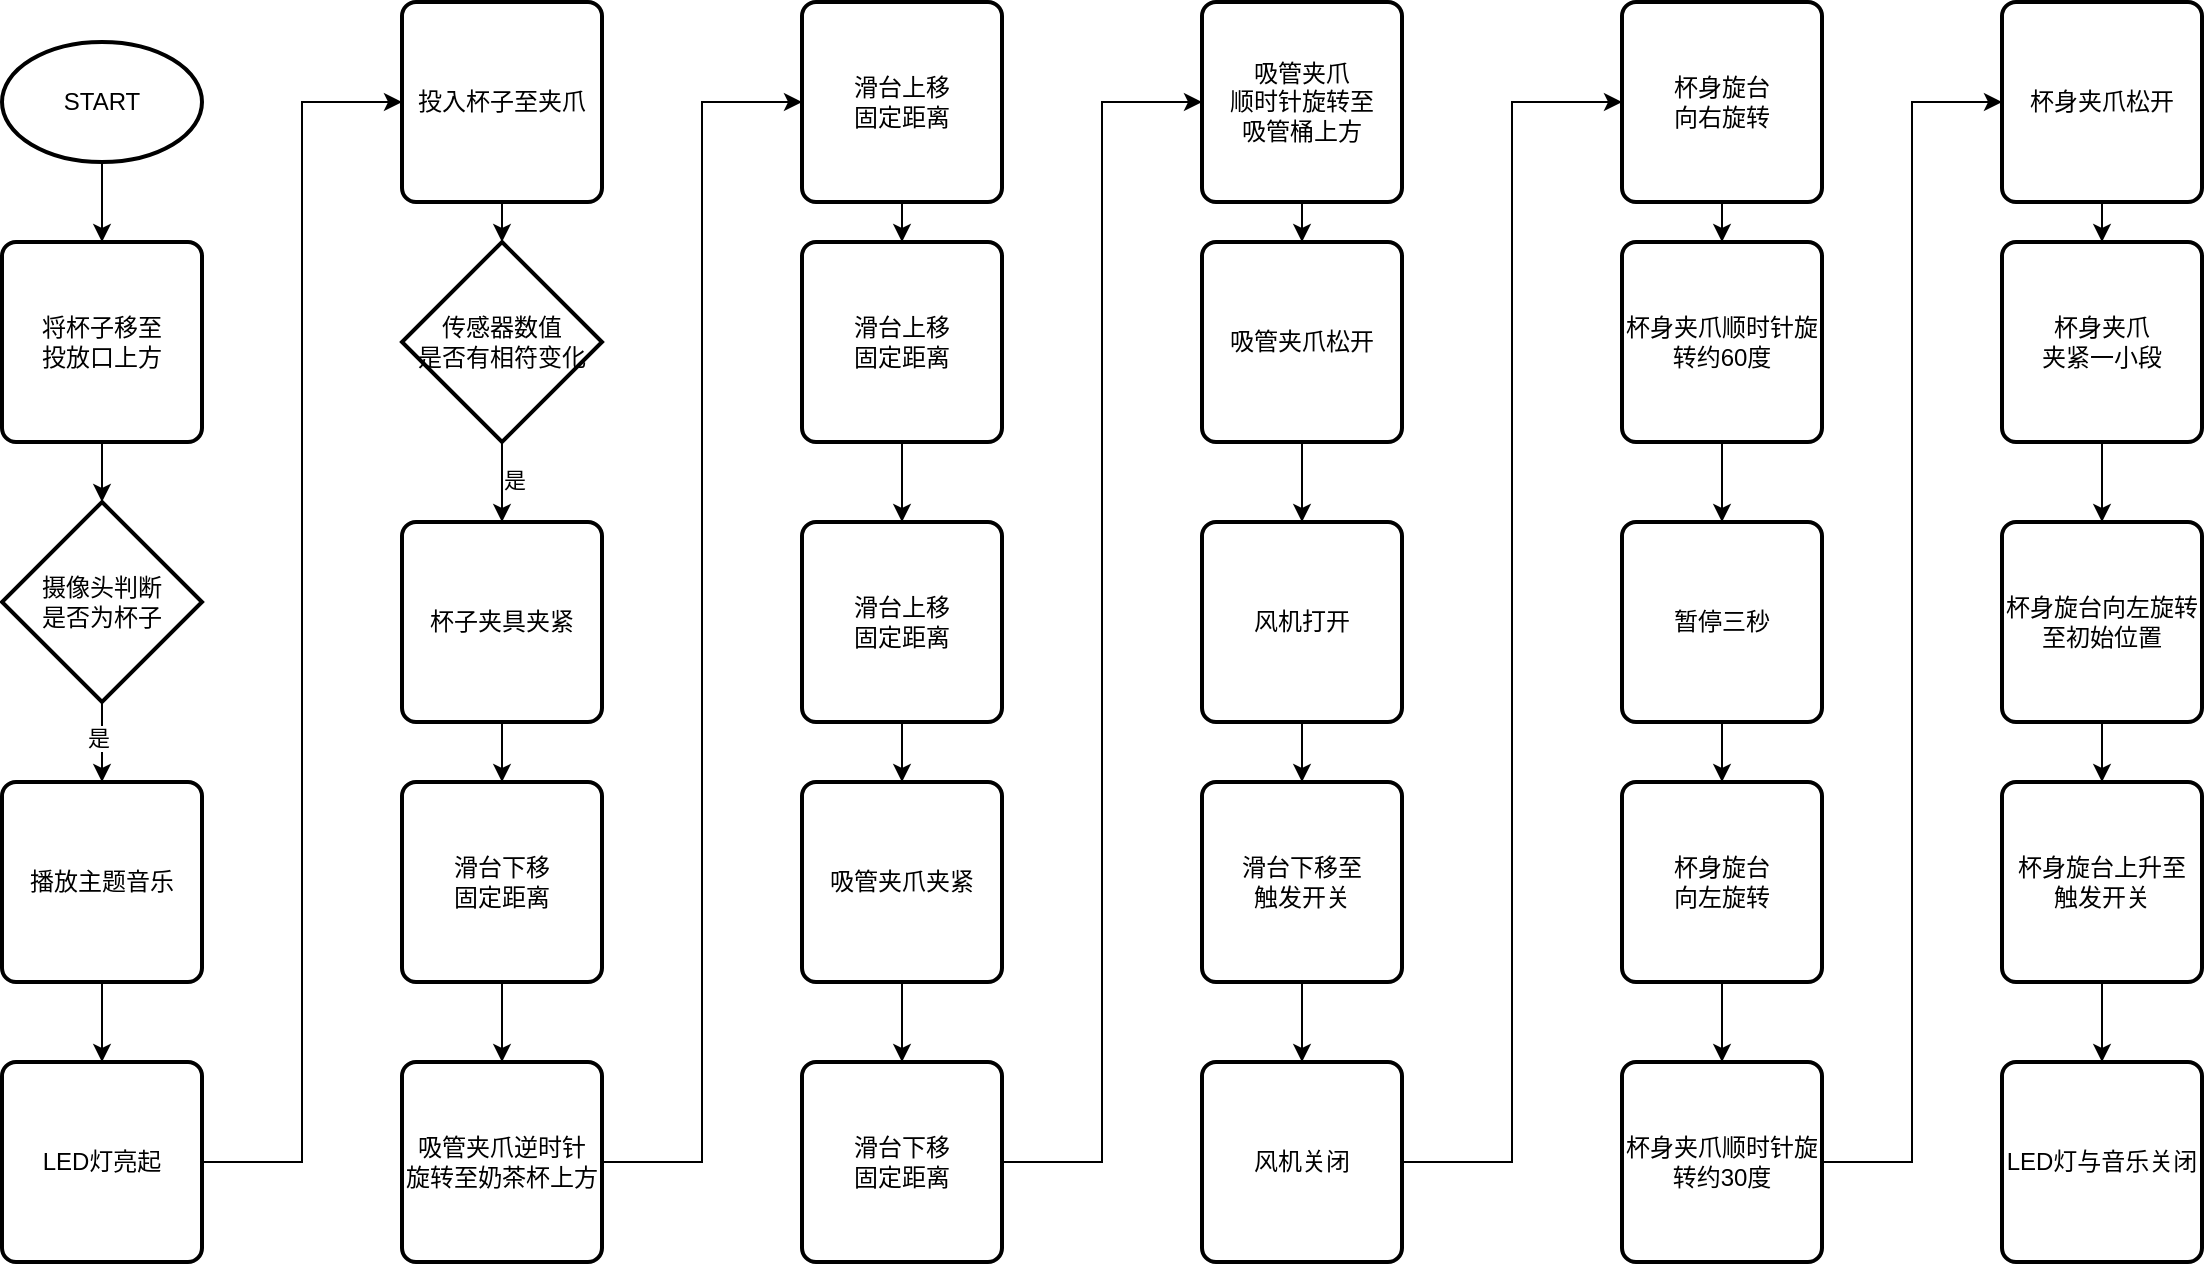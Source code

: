 <mxfile version="22.1.16" type="github">
  <diagram id="C5RBs43oDa-KdzZeNtuy" name="Page-1">
    <mxGraphModel dx="1664" dy="842" grid="1" gridSize="10" guides="1" tooltips="1" connect="1" arrows="1" fold="1" page="1" pageScale="1" pageWidth="827" pageHeight="1169" math="0" shadow="0">
      <root>
        <mxCell id="WIyWlLk6GJQsqaUBKTNV-0" />
        <mxCell id="WIyWlLk6GJQsqaUBKTNV-1" parent="WIyWlLk6GJQsqaUBKTNV-0" />
        <mxCell id="1gIPPI_e6QJm5Q1rHvWi-4" value="" style="edgeStyle=orthogonalEdgeStyle;rounded=0;orthogonalLoop=1;jettySize=auto;html=1;" edge="1" parent="WIyWlLk6GJQsqaUBKTNV-1" source="1gIPPI_e6QJm5Q1rHvWi-0" target="1gIPPI_e6QJm5Q1rHvWi-1">
          <mxGeometry relative="1" as="geometry" />
        </mxCell>
        <mxCell id="1gIPPI_e6QJm5Q1rHvWi-0" value="START" style="strokeWidth=2;html=1;shape=mxgraph.flowchart.start_1;whiteSpace=wrap;" vertex="1" parent="WIyWlLk6GJQsqaUBKTNV-1">
          <mxGeometry x="30" y="60" width="100" height="60" as="geometry" />
        </mxCell>
        <mxCell id="1gIPPI_e6QJm5Q1rHvWi-5" value="" style="edgeStyle=orthogonalEdgeStyle;rounded=0;orthogonalLoop=1;jettySize=auto;html=1;" edge="1" parent="WIyWlLk6GJQsqaUBKTNV-1" source="1gIPPI_e6QJm5Q1rHvWi-1" target="1gIPPI_e6QJm5Q1rHvWi-3">
          <mxGeometry relative="1" as="geometry" />
        </mxCell>
        <mxCell id="1gIPPI_e6QJm5Q1rHvWi-1" value="将杯子移至&lt;br&gt;投放口上方" style="rounded=1;whiteSpace=wrap;html=1;absoluteArcSize=1;arcSize=14;strokeWidth=2;" vertex="1" parent="WIyWlLk6GJQsqaUBKTNV-1">
          <mxGeometry x="30" y="160" width="100" height="100" as="geometry" />
        </mxCell>
        <mxCell id="1gIPPI_e6QJm5Q1rHvWi-7" value="" style="edgeStyle=orthogonalEdgeStyle;rounded=0;orthogonalLoop=1;jettySize=auto;html=1;" edge="1" parent="WIyWlLk6GJQsqaUBKTNV-1" source="1gIPPI_e6QJm5Q1rHvWi-3" target="1gIPPI_e6QJm5Q1rHvWi-6">
          <mxGeometry relative="1" as="geometry" />
        </mxCell>
        <mxCell id="1gIPPI_e6QJm5Q1rHvWi-11" value="是" style="edgeLabel;html=1;align=center;verticalAlign=middle;resizable=0;points=[];" vertex="1" connectable="0" parent="1gIPPI_e6QJm5Q1rHvWi-7">
          <mxGeometry x="-0.121" y="-2" relative="1" as="geometry">
            <mxPoint as="offset" />
          </mxGeometry>
        </mxCell>
        <mxCell id="1gIPPI_e6QJm5Q1rHvWi-3" value="摄像头判断&lt;br&gt;是否为杯子" style="strokeWidth=2;html=1;shape=mxgraph.flowchart.decision;whiteSpace=wrap;" vertex="1" parent="WIyWlLk6GJQsqaUBKTNV-1">
          <mxGeometry x="30" y="290" width="100" height="100" as="geometry" />
        </mxCell>
        <mxCell id="1gIPPI_e6QJm5Q1rHvWi-13" value="" style="edgeStyle=orthogonalEdgeStyle;rounded=0;orthogonalLoop=1;jettySize=auto;html=1;" edge="1" parent="WIyWlLk6GJQsqaUBKTNV-1" source="1gIPPI_e6QJm5Q1rHvWi-6" target="1gIPPI_e6QJm5Q1rHvWi-12">
          <mxGeometry relative="1" as="geometry" />
        </mxCell>
        <mxCell id="1gIPPI_e6QJm5Q1rHvWi-6" value="播放主题音乐" style="rounded=1;whiteSpace=wrap;html=1;absoluteArcSize=1;arcSize=14;strokeWidth=2;" vertex="1" parent="WIyWlLk6GJQsqaUBKTNV-1">
          <mxGeometry x="30" y="430" width="100" height="100" as="geometry" />
        </mxCell>
        <mxCell id="1gIPPI_e6QJm5Q1rHvWi-15" value="" style="edgeStyle=orthogonalEdgeStyle;rounded=0;orthogonalLoop=1;jettySize=auto;html=1;entryX=0;entryY=0.5;entryDx=0;entryDy=0;" edge="1" parent="WIyWlLk6GJQsqaUBKTNV-1" source="1gIPPI_e6QJm5Q1rHvWi-12" target="1gIPPI_e6QJm5Q1rHvWi-14">
          <mxGeometry relative="1" as="geometry" />
        </mxCell>
        <mxCell id="1gIPPI_e6QJm5Q1rHvWi-12" value="LED灯亮起" style="rounded=1;whiteSpace=wrap;html=1;absoluteArcSize=1;arcSize=14;strokeWidth=2;" vertex="1" parent="WIyWlLk6GJQsqaUBKTNV-1">
          <mxGeometry x="30" y="570" width="100" height="100" as="geometry" />
        </mxCell>
        <mxCell id="1gIPPI_e6QJm5Q1rHvWi-19" value="" style="edgeStyle=orthogonalEdgeStyle;rounded=0;orthogonalLoop=1;jettySize=auto;html=1;" edge="1" parent="WIyWlLk6GJQsqaUBKTNV-1" source="1gIPPI_e6QJm5Q1rHvWi-14" target="1gIPPI_e6QJm5Q1rHvWi-18">
          <mxGeometry relative="1" as="geometry" />
        </mxCell>
        <mxCell id="1gIPPI_e6QJm5Q1rHvWi-14" value="投入杯子至夹爪" style="rounded=1;whiteSpace=wrap;html=1;absoluteArcSize=1;arcSize=14;strokeWidth=2;" vertex="1" parent="WIyWlLk6GJQsqaUBKTNV-1">
          <mxGeometry x="230" y="40" width="100" height="100" as="geometry" />
        </mxCell>
        <mxCell id="1gIPPI_e6QJm5Q1rHvWi-21" value="" style="edgeStyle=orthogonalEdgeStyle;rounded=0;orthogonalLoop=1;jettySize=auto;html=1;" edge="1" parent="WIyWlLk6GJQsqaUBKTNV-1" source="1gIPPI_e6QJm5Q1rHvWi-18" target="1gIPPI_e6QJm5Q1rHvWi-20">
          <mxGeometry relative="1" as="geometry" />
        </mxCell>
        <mxCell id="1gIPPI_e6QJm5Q1rHvWi-22" value="是" style="edgeLabel;html=1;align=center;verticalAlign=middle;resizable=0;points=[];" vertex="1" connectable="0" parent="1gIPPI_e6QJm5Q1rHvWi-21">
          <mxGeometry x="-0.063" y="6" relative="1" as="geometry">
            <mxPoint as="offset" />
          </mxGeometry>
        </mxCell>
        <mxCell id="1gIPPI_e6QJm5Q1rHvWi-18" value="传感器数值&lt;br&gt;是否有相符变化" style="strokeWidth=2;html=1;shape=mxgraph.flowchart.decision;whiteSpace=wrap;" vertex="1" parent="WIyWlLk6GJQsqaUBKTNV-1">
          <mxGeometry x="230" y="160" width="100" height="100" as="geometry" />
        </mxCell>
        <mxCell id="1gIPPI_e6QJm5Q1rHvWi-24" value="" style="edgeStyle=orthogonalEdgeStyle;rounded=0;orthogonalLoop=1;jettySize=auto;html=1;" edge="1" parent="WIyWlLk6GJQsqaUBKTNV-1" source="1gIPPI_e6QJm5Q1rHvWi-20" target="1gIPPI_e6QJm5Q1rHvWi-23">
          <mxGeometry relative="1" as="geometry" />
        </mxCell>
        <mxCell id="1gIPPI_e6QJm5Q1rHvWi-20" value="杯子夹具夹紧" style="rounded=1;whiteSpace=wrap;html=1;absoluteArcSize=1;arcSize=14;strokeWidth=2;" vertex="1" parent="WIyWlLk6GJQsqaUBKTNV-1">
          <mxGeometry x="230" y="300" width="100" height="100" as="geometry" />
        </mxCell>
        <mxCell id="1gIPPI_e6QJm5Q1rHvWi-26" value="" style="edgeStyle=orthogonalEdgeStyle;rounded=0;orthogonalLoop=1;jettySize=auto;html=1;" edge="1" parent="WIyWlLk6GJQsqaUBKTNV-1" source="1gIPPI_e6QJm5Q1rHvWi-23" target="1gIPPI_e6QJm5Q1rHvWi-25">
          <mxGeometry relative="1" as="geometry" />
        </mxCell>
        <mxCell id="1gIPPI_e6QJm5Q1rHvWi-23" value="滑台下移&lt;br&gt;固定距离" style="rounded=1;whiteSpace=wrap;html=1;absoluteArcSize=1;arcSize=14;strokeWidth=2;" vertex="1" parent="WIyWlLk6GJQsqaUBKTNV-1">
          <mxGeometry x="230" y="430" width="100" height="100" as="geometry" />
        </mxCell>
        <mxCell id="1gIPPI_e6QJm5Q1rHvWi-28" style="edgeStyle=orthogonalEdgeStyle;rounded=0;orthogonalLoop=1;jettySize=auto;html=1;entryX=0;entryY=0.5;entryDx=0;entryDy=0;" edge="1" parent="WIyWlLk6GJQsqaUBKTNV-1" source="1gIPPI_e6QJm5Q1rHvWi-25" target="1gIPPI_e6QJm5Q1rHvWi-27">
          <mxGeometry relative="1" as="geometry" />
        </mxCell>
        <mxCell id="1gIPPI_e6QJm5Q1rHvWi-25" value="吸管夹爪逆时针&lt;br&gt;旋转至奶茶杯上方" style="rounded=1;whiteSpace=wrap;html=1;absoluteArcSize=1;arcSize=14;strokeWidth=2;" vertex="1" parent="WIyWlLk6GJQsqaUBKTNV-1">
          <mxGeometry x="230" y="570" width="100" height="100" as="geometry" />
        </mxCell>
        <mxCell id="1gIPPI_e6QJm5Q1rHvWi-30" value="" style="edgeStyle=orthogonalEdgeStyle;rounded=0;orthogonalLoop=1;jettySize=auto;html=1;" edge="1" parent="WIyWlLk6GJQsqaUBKTNV-1" source="1gIPPI_e6QJm5Q1rHvWi-27" target="1gIPPI_e6QJm5Q1rHvWi-29">
          <mxGeometry relative="1" as="geometry" />
        </mxCell>
        <mxCell id="1gIPPI_e6QJm5Q1rHvWi-27" value="滑台上移&lt;br&gt;固定距离" style="rounded=1;whiteSpace=wrap;html=1;absoluteArcSize=1;arcSize=14;strokeWidth=2;" vertex="1" parent="WIyWlLk6GJQsqaUBKTNV-1">
          <mxGeometry x="430" y="40" width="100" height="100" as="geometry" />
        </mxCell>
        <mxCell id="1gIPPI_e6QJm5Q1rHvWi-32" value="" style="edgeStyle=orthogonalEdgeStyle;rounded=0;orthogonalLoop=1;jettySize=auto;html=1;" edge="1" parent="WIyWlLk6GJQsqaUBKTNV-1" source="1gIPPI_e6QJm5Q1rHvWi-29" target="1gIPPI_e6QJm5Q1rHvWi-31">
          <mxGeometry relative="1" as="geometry" />
        </mxCell>
        <mxCell id="1gIPPI_e6QJm5Q1rHvWi-29" value="滑台上移&lt;br&gt;固定距离" style="rounded=1;whiteSpace=wrap;html=1;absoluteArcSize=1;arcSize=14;strokeWidth=2;" vertex="1" parent="WIyWlLk6GJQsqaUBKTNV-1">
          <mxGeometry x="430" y="160" width="100" height="100" as="geometry" />
        </mxCell>
        <mxCell id="1gIPPI_e6QJm5Q1rHvWi-34" value="" style="edgeStyle=orthogonalEdgeStyle;rounded=0;orthogonalLoop=1;jettySize=auto;html=1;" edge="1" parent="WIyWlLk6GJQsqaUBKTNV-1" source="1gIPPI_e6QJm5Q1rHvWi-31" target="1gIPPI_e6QJm5Q1rHvWi-33">
          <mxGeometry relative="1" as="geometry" />
        </mxCell>
        <mxCell id="1gIPPI_e6QJm5Q1rHvWi-31" value="滑台上移&lt;br&gt;固定距离" style="rounded=1;whiteSpace=wrap;html=1;absoluteArcSize=1;arcSize=14;strokeWidth=2;" vertex="1" parent="WIyWlLk6GJQsqaUBKTNV-1">
          <mxGeometry x="430" y="300" width="100" height="100" as="geometry" />
        </mxCell>
        <mxCell id="1gIPPI_e6QJm5Q1rHvWi-36" value="" style="edgeStyle=orthogonalEdgeStyle;rounded=0;orthogonalLoop=1;jettySize=auto;html=1;" edge="1" parent="WIyWlLk6GJQsqaUBKTNV-1" source="1gIPPI_e6QJm5Q1rHvWi-33" target="1gIPPI_e6QJm5Q1rHvWi-35">
          <mxGeometry relative="1" as="geometry" />
        </mxCell>
        <mxCell id="1gIPPI_e6QJm5Q1rHvWi-33" value="吸管夹爪夹紧" style="rounded=1;whiteSpace=wrap;html=1;absoluteArcSize=1;arcSize=14;strokeWidth=2;" vertex="1" parent="WIyWlLk6GJQsqaUBKTNV-1">
          <mxGeometry x="430" y="430" width="100" height="100" as="geometry" />
        </mxCell>
        <mxCell id="1gIPPI_e6QJm5Q1rHvWi-38" value="" style="edgeStyle=orthogonalEdgeStyle;rounded=0;orthogonalLoop=1;jettySize=auto;html=1;entryX=0;entryY=0.5;entryDx=0;entryDy=0;" edge="1" parent="WIyWlLk6GJQsqaUBKTNV-1" source="1gIPPI_e6QJm5Q1rHvWi-35" target="1gIPPI_e6QJm5Q1rHvWi-37">
          <mxGeometry relative="1" as="geometry" />
        </mxCell>
        <mxCell id="1gIPPI_e6QJm5Q1rHvWi-35" value="滑台下移&lt;br&gt;固定距离" style="rounded=1;whiteSpace=wrap;html=1;absoluteArcSize=1;arcSize=14;strokeWidth=2;" vertex="1" parent="WIyWlLk6GJQsqaUBKTNV-1">
          <mxGeometry x="430" y="570" width="100" height="100" as="geometry" />
        </mxCell>
        <mxCell id="1gIPPI_e6QJm5Q1rHvWi-41" value="" style="edgeStyle=orthogonalEdgeStyle;rounded=0;orthogonalLoop=1;jettySize=auto;html=1;" edge="1" parent="WIyWlLk6GJQsqaUBKTNV-1" source="1gIPPI_e6QJm5Q1rHvWi-37" target="1gIPPI_e6QJm5Q1rHvWi-40">
          <mxGeometry relative="1" as="geometry" />
        </mxCell>
        <mxCell id="1gIPPI_e6QJm5Q1rHvWi-37" value="吸管夹爪&lt;br&gt;顺时针旋转至&lt;br&gt;吸管桶上方" style="rounded=1;whiteSpace=wrap;html=1;absoluteArcSize=1;arcSize=14;strokeWidth=2;" vertex="1" parent="WIyWlLk6GJQsqaUBKTNV-1">
          <mxGeometry x="630" y="40" width="100" height="100" as="geometry" />
        </mxCell>
        <mxCell id="1gIPPI_e6QJm5Q1rHvWi-43" value="" style="edgeStyle=orthogonalEdgeStyle;rounded=0;orthogonalLoop=1;jettySize=auto;html=1;" edge="1" parent="WIyWlLk6GJQsqaUBKTNV-1" source="1gIPPI_e6QJm5Q1rHvWi-40" target="1gIPPI_e6QJm5Q1rHvWi-42">
          <mxGeometry relative="1" as="geometry" />
        </mxCell>
        <mxCell id="1gIPPI_e6QJm5Q1rHvWi-40" value="吸管夹爪松开" style="rounded=1;whiteSpace=wrap;html=1;absoluteArcSize=1;arcSize=14;strokeWidth=2;" vertex="1" parent="WIyWlLk6GJQsqaUBKTNV-1">
          <mxGeometry x="630" y="160" width="100" height="100" as="geometry" />
        </mxCell>
        <mxCell id="1gIPPI_e6QJm5Q1rHvWi-45" value="" style="edgeStyle=orthogonalEdgeStyle;rounded=0;orthogonalLoop=1;jettySize=auto;html=1;" edge="1" parent="WIyWlLk6GJQsqaUBKTNV-1" source="1gIPPI_e6QJm5Q1rHvWi-42" target="1gIPPI_e6QJm5Q1rHvWi-44">
          <mxGeometry relative="1" as="geometry" />
        </mxCell>
        <mxCell id="1gIPPI_e6QJm5Q1rHvWi-42" value="风机打开" style="rounded=1;whiteSpace=wrap;html=1;absoluteArcSize=1;arcSize=14;strokeWidth=2;" vertex="1" parent="WIyWlLk6GJQsqaUBKTNV-1">
          <mxGeometry x="630" y="300" width="100" height="100" as="geometry" />
        </mxCell>
        <mxCell id="1gIPPI_e6QJm5Q1rHvWi-47" value="" style="edgeStyle=orthogonalEdgeStyle;rounded=0;orthogonalLoop=1;jettySize=auto;html=1;" edge="1" parent="WIyWlLk6GJQsqaUBKTNV-1" source="1gIPPI_e6QJm5Q1rHvWi-44" target="1gIPPI_e6QJm5Q1rHvWi-46">
          <mxGeometry relative="1" as="geometry" />
        </mxCell>
        <mxCell id="1gIPPI_e6QJm5Q1rHvWi-44" value="滑台下移至&lt;br&gt;触发开关" style="rounded=1;whiteSpace=wrap;html=1;absoluteArcSize=1;arcSize=14;strokeWidth=2;" vertex="1" parent="WIyWlLk6GJQsqaUBKTNV-1">
          <mxGeometry x="630" y="430" width="100" height="100" as="geometry" />
        </mxCell>
        <mxCell id="1gIPPI_e6QJm5Q1rHvWi-49" value="" style="edgeStyle=orthogonalEdgeStyle;rounded=0;orthogonalLoop=1;jettySize=auto;html=1;entryX=0;entryY=0.5;entryDx=0;entryDy=0;" edge="1" parent="WIyWlLk6GJQsqaUBKTNV-1" source="1gIPPI_e6QJm5Q1rHvWi-46" target="1gIPPI_e6QJm5Q1rHvWi-48">
          <mxGeometry relative="1" as="geometry" />
        </mxCell>
        <mxCell id="1gIPPI_e6QJm5Q1rHvWi-46" value="风机关闭" style="rounded=1;whiteSpace=wrap;html=1;absoluteArcSize=1;arcSize=14;strokeWidth=2;" vertex="1" parent="WIyWlLk6GJQsqaUBKTNV-1">
          <mxGeometry x="630" y="570" width="100" height="100" as="geometry" />
        </mxCell>
        <mxCell id="1gIPPI_e6QJm5Q1rHvWi-51" value="" style="edgeStyle=orthogonalEdgeStyle;rounded=0;orthogonalLoop=1;jettySize=auto;html=1;" edge="1" parent="WIyWlLk6GJQsqaUBKTNV-1" source="1gIPPI_e6QJm5Q1rHvWi-48" target="1gIPPI_e6QJm5Q1rHvWi-50">
          <mxGeometry relative="1" as="geometry" />
        </mxCell>
        <mxCell id="1gIPPI_e6QJm5Q1rHvWi-48" value="杯身旋台&lt;br&gt;向右旋转" style="rounded=1;whiteSpace=wrap;html=1;absoluteArcSize=1;arcSize=14;strokeWidth=2;" vertex="1" parent="WIyWlLk6GJQsqaUBKTNV-1">
          <mxGeometry x="840" y="40" width="100" height="100" as="geometry" />
        </mxCell>
        <mxCell id="1gIPPI_e6QJm5Q1rHvWi-53" value="" style="edgeStyle=orthogonalEdgeStyle;rounded=0;orthogonalLoop=1;jettySize=auto;html=1;" edge="1" parent="WIyWlLk6GJQsqaUBKTNV-1" source="1gIPPI_e6QJm5Q1rHvWi-50" target="1gIPPI_e6QJm5Q1rHvWi-52">
          <mxGeometry relative="1" as="geometry" />
        </mxCell>
        <mxCell id="1gIPPI_e6QJm5Q1rHvWi-50" value="杯身夹爪顺时针旋转约60度" style="rounded=1;whiteSpace=wrap;html=1;absoluteArcSize=1;arcSize=14;strokeWidth=2;" vertex="1" parent="WIyWlLk6GJQsqaUBKTNV-1">
          <mxGeometry x="840" y="160" width="100" height="100" as="geometry" />
        </mxCell>
        <mxCell id="1gIPPI_e6QJm5Q1rHvWi-55" value="" style="edgeStyle=orthogonalEdgeStyle;rounded=0;orthogonalLoop=1;jettySize=auto;html=1;" edge="1" parent="WIyWlLk6GJQsqaUBKTNV-1" source="1gIPPI_e6QJm5Q1rHvWi-52" target="1gIPPI_e6QJm5Q1rHvWi-54">
          <mxGeometry relative="1" as="geometry" />
        </mxCell>
        <mxCell id="1gIPPI_e6QJm5Q1rHvWi-52" value="暂停三秒" style="rounded=1;whiteSpace=wrap;html=1;absoluteArcSize=1;arcSize=14;strokeWidth=2;" vertex="1" parent="WIyWlLk6GJQsqaUBKTNV-1">
          <mxGeometry x="840" y="300" width="100" height="100" as="geometry" />
        </mxCell>
        <mxCell id="1gIPPI_e6QJm5Q1rHvWi-57" value="" style="edgeStyle=orthogonalEdgeStyle;rounded=0;orthogonalLoop=1;jettySize=auto;html=1;" edge="1" parent="WIyWlLk6GJQsqaUBKTNV-1" source="1gIPPI_e6QJm5Q1rHvWi-54" target="1gIPPI_e6QJm5Q1rHvWi-56">
          <mxGeometry relative="1" as="geometry" />
        </mxCell>
        <mxCell id="1gIPPI_e6QJm5Q1rHvWi-54" value="杯身旋台&lt;br&gt;向左旋转" style="rounded=1;whiteSpace=wrap;html=1;absoluteArcSize=1;arcSize=14;strokeWidth=2;" vertex="1" parent="WIyWlLk6GJQsqaUBKTNV-1">
          <mxGeometry x="840" y="430" width="100" height="100" as="geometry" />
        </mxCell>
        <mxCell id="1gIPPI_e6QJm5Q1rHvWi-59" value="" style="edgeStyle=orthogonalEdgeStyle;rounded=0;orthogonalLoop=1;jettySize=auto;html=1;entryX=0;entryY=0.5;entryDx=0;entryDy=0;" edge="1" parent="WIyWlLk6GJQsqaUBKTNV-1" source="1gIPPI_e6QJm5Q1rHvWi-56" target="1gIPPI_e6QJm5Q1rHvWi-58">
          <mxGeometry relative="1" as="geometry" />
        </mxCell>
        <mxCell id="1gIPPI_e6QJm5Q1rHvWi-56" value="杯身夹爪顺时针旋转约30度" style="rounded=1;whiteSpace=wrap;html=1;absoluteArcSize=1;arcSize=14;strokeWidth=2;" vertex="1" parent="WIyWlLk6GJQsqaUBKTNV-1">
          <mxGeometry x="840" y="570" width="100" height="100" as="geometry" />
        </mxCell>
        <mxCell id="1gIPPI_e6QJm5Q1rHvWi-61" value="" style="edgeStyle=orthogonalEdgeStyle;rounded=0;orthogonalLoop=1;jettySize=auto;html=1;" edge="1" parent="WIyWlLk6GJQsqaUBKTNV-1" source="1gIPPI_e6QJm5Q1rHvWi-58" target="1gIPPI_e6QJm5Q1rHvWi-60">
          <mxGeometry relative="1" as="geometry" />
        </mxCell>
        <mxCell id="1gIPPI_e6QJm5Q1rHvWi-58" value="杯身夹爪松开" style="rounded=1;whiteSpace=wrap;html=1;absoluteArcSize=1;arcSize=14;strokeWidth=2;" vertex="1" parent="WIyWlLk6GJQsqaUBKTNV-1">
          <mxGeometry x="1030" y="40" width="100" height="100" as="geometry" />
        </mxCell>
        <mxCell id="1gIPPI_e6QJm5Q1rHvWi-63" value="" style="edgeStyle=orthogonalEdgeStyle;rounded=0;orthogonalLoop=1;jettySize=auto;html=1;" edge="1" parent="WIyWlLk6GJQsqaUBKTNV-1" source="1gIPPI_e6QJm5Q1rHvWi-60" target="1gIPPI_e6QJm5Q1rHvWi-62">
          <mxGeometry relative="1" as="geometry" />
        </mxCell>
        <mxCell id="1gIPPI_e6QJm5Q1rHvWi-60" value="杯身夹爪&lt;br&gt;夹紧一小段" style="rounded=1;whiteSpace=wrap;html=1;absoluteArcSize=1;arcSize=14;strokeWidth=2;" vertex="1" parent="WIyWlLk6GJQsqaUBKTNV-1">
          <mxGeometry x="1030" y="160" width="100" height="100" as="geometry" />
        </mxCell>
        <mxCell id="1gIPPI_e6QJm5Q1rHvWi-65" value="" style="edgeStyle=orthogonalEdgeStyle;rounded=0;orthogonalLoop=1;jettySize=auto;html=1;" edge="1" parent="WIyWlLk6GJQsqaUBKTNV-1" source="1gIPPI_e6QJm5Q1rHvWi-62" target="1gIPPI_e6QJm5Q1rHvWi-64">
          <mxGeometry relative="1" as="geometry" />
        </mxCell>
        <mxCell id="1gIPPI_e6QJm5Q1rHvWi-62" value="杯身旋台向左旋转至初始位置" style="rounded=1;whiteSpace=wrap;html=1;absoluteArcSize=1;arcSize=14;strokeWidth=2;" vertex="1" parent="WIyWlLk6GJQsqaUBKTNV-1">
          <mxGeometry x="1030" y="300" width="100" height="100" as="geometry" />
        </mxCell>
        <mxCell id="1gIPPI_e6QJm5Q1rHvWi-67" value="" style="edgeStyle=orthogonalEdgeStyle;rounded=0;orthogonalLoop=1;jettySize=auto;html=1;" edge="1" parent="WIyWlLk6GJQsqaUBKTNV-1" source="1gIPPI_e6QJm5Q1rHvWi-64" target="1gIPPI_e6QJm5Q1rHvWi-66">
          <mxGeometry relative="1" as="geometry" />
        </mxCell>
        <mxCell id="1gIPPI_e6QJm5Q1rHvWi-64" value="杯身旋台上升至&lt;br&gt;触发开关" style="rounded=1;whiteSpace=wrap;html=1;absoluteArcSize=1;arcSize=14;strokeWidth=2;" vertex="1" parent="WIyWlLk6GJQsqaUBKTNV-1">
          <mxGeometry x="1030" y="430" width="100" height="100" as="geometry" />
        </mxCell>
        <mxCell id="1gIPPI_e6QJm5Q1rHvWi-66" value="LED灯与音乐关闭" style="rounded=1;whiteSpace=wrap;html=1;absoluteArcSize=1;arcSize=14;strokeWidth=2;" vertex="1" parent="WIyWlLk6GJQsqaUBKTNV-1">
          <mxGeometry x="1030" y="570" width="100" height="100" as="geometry" />
        </mxCell>
      </root>
    </mxGraphModel>
  </diagram>
</mxfile>
